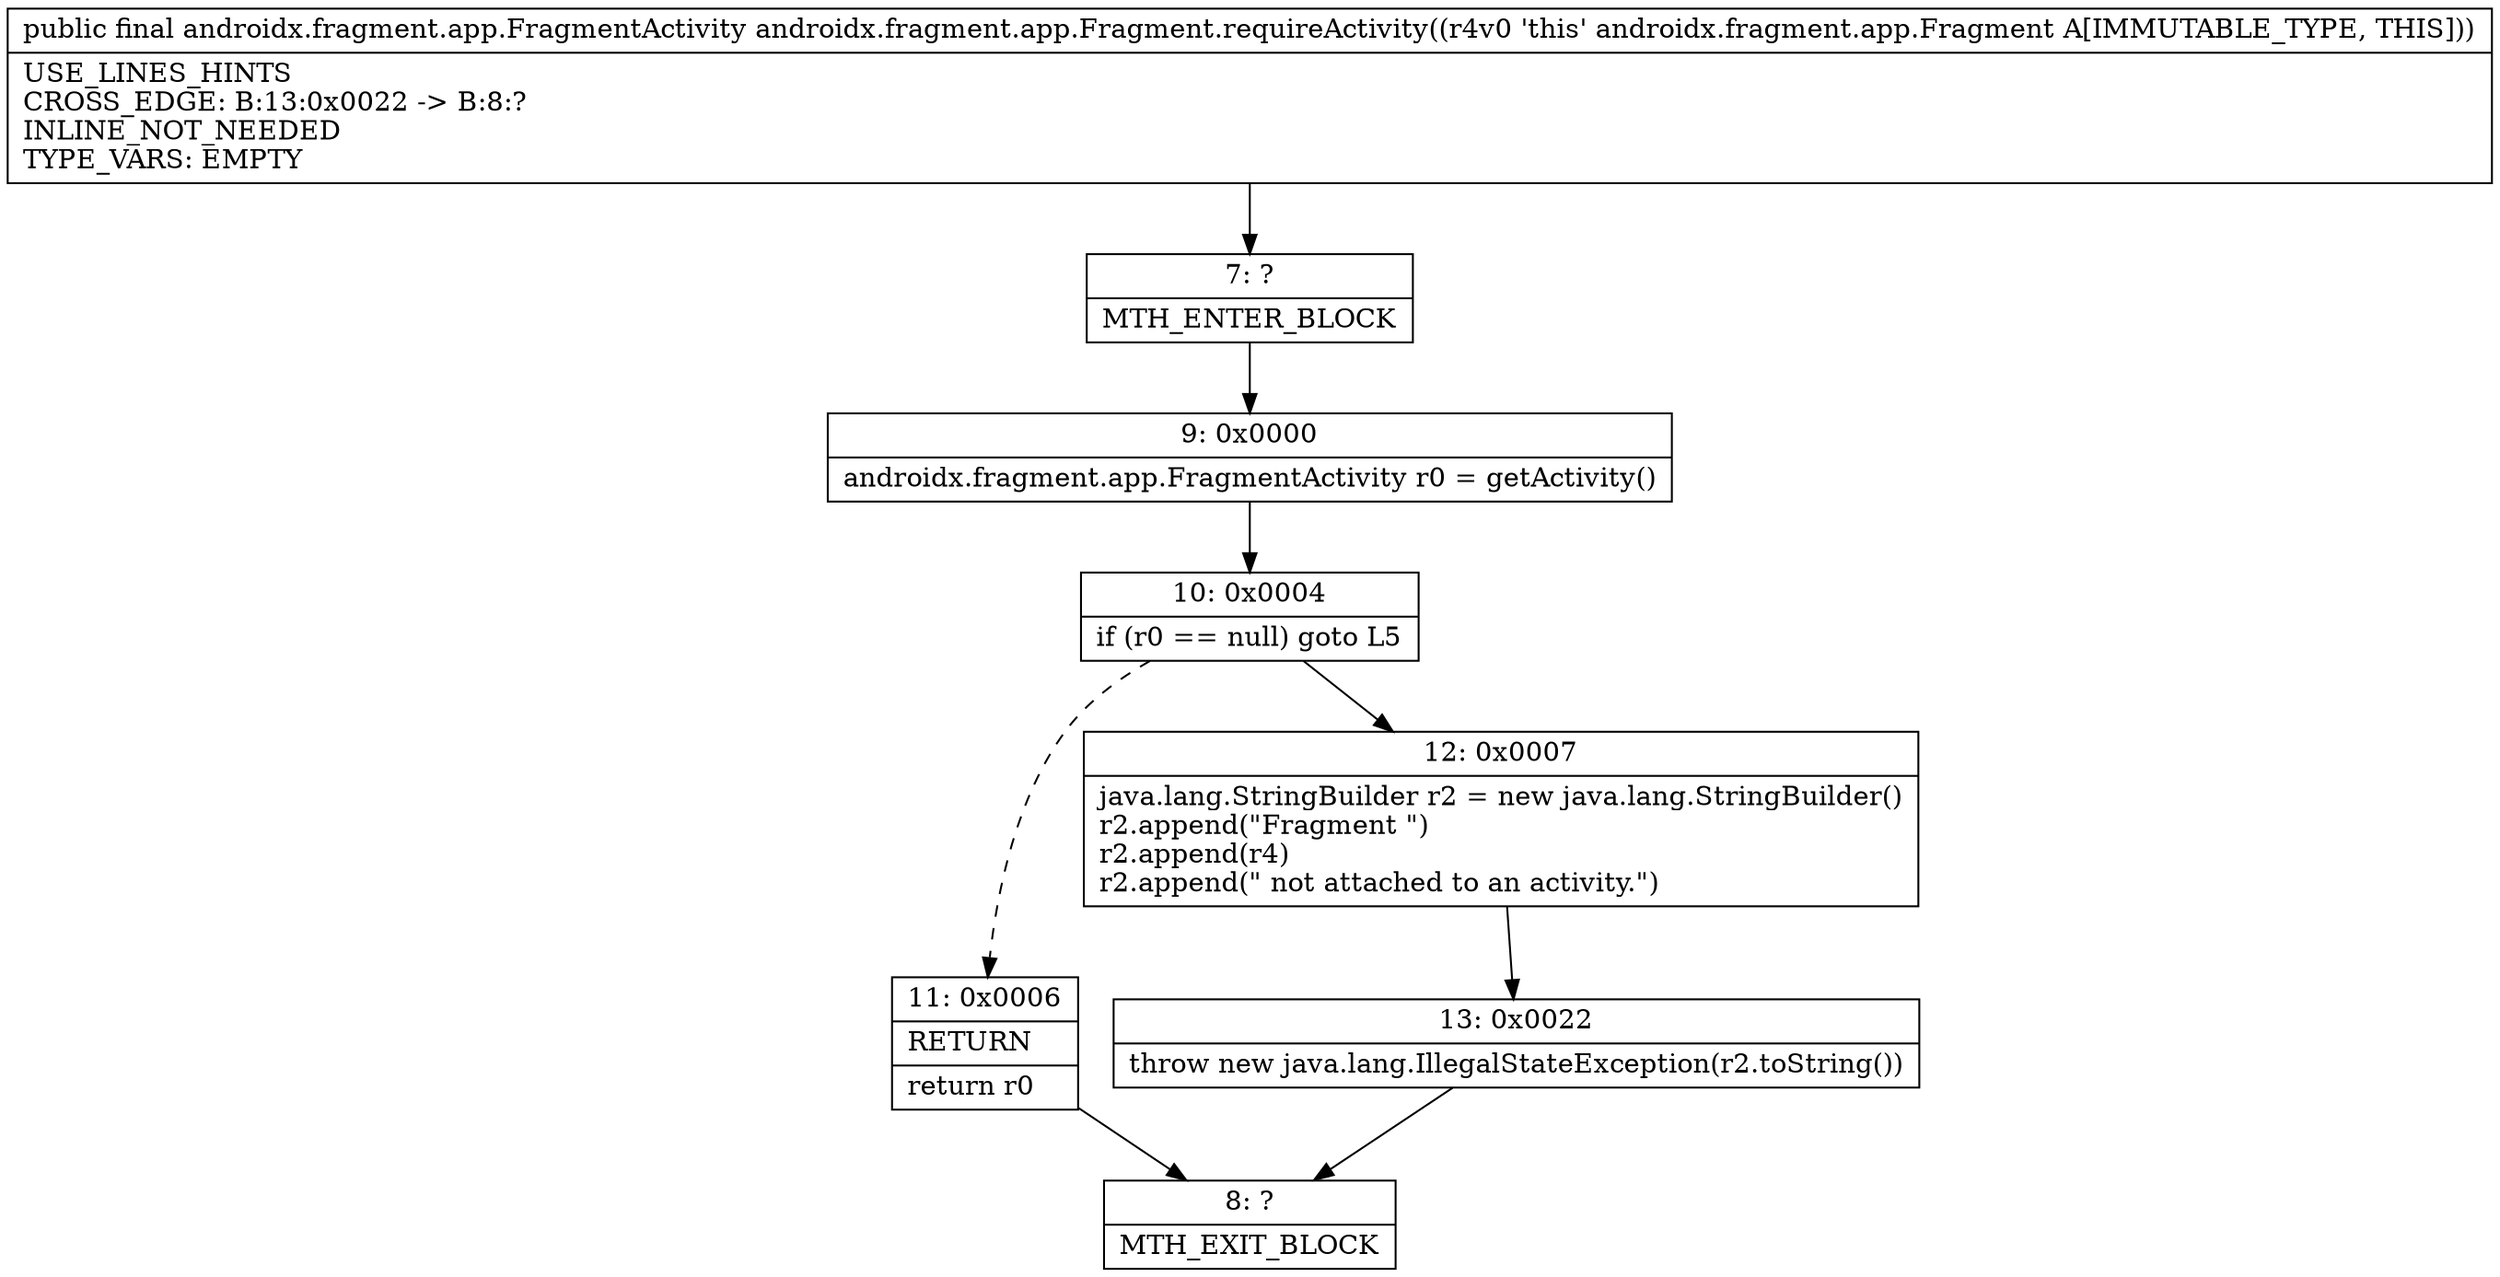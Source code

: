 digraph "CFG forandroidx.fragment.app.Fragment.requireActivity()Landroidx\/fragment\/app\/FragmentActivity;" {
Node_7 [shape=record,label="{7\:\ ?|MTH_ENTER_BLOCK\l}"];
Node_9 [shape=record,label="{9\:\ 0x0000|androidx.fragment.app.FragmentActivity r0 = getActivity()\l}"];
Node_10 [shape=record,label="{10\:\ 0x0004|if (r0 == null) goto L5\l}"];
Node_11 [shape=record,label="{11\:\ 0x0006|RETURN\l|return r0\l}"];
Node_8 [shape=record,label="{8\:\ ?|MTH_EXIT_BLOCK\l}"];
Node_12 [shape=record,label="{12\:\ 0x0007|java.lang.StringBuilder r2 = new java.lang.StringBuilder()\lr2.append(\"Fragment \")\lr2.append(r4)\lr2.append(\" not attached to an activity.\")\l}"];
Node_13 [shape=record,label="{13\:\ 0x0022|throw new java.lang.IllegalStateException(r2.toString())\l}"];
MethodNode[shape=record,label="{public final androidx.fragment.app.FragmentActivity androidx.fragment.app.Fragment.requireActivity((r4v0 'this' androidx.fragment.app.Fragment A[IMMUTABLE_TYPE, THIS]))  | USE_LINES_HINTS\lCROSS_EDGE: B:13:0x0022 \-\> B:8:?\lINLINE_NOT_NEEDED\lTYPE_VARS: EMPTY\l}"];
MethodNode -> Node_7;Node_7 -> Node_9;
Node_9 -> Node_10;
Node_10 -> Node_11[style=dashed];
Node_10 -> Node_12;
Node_11 -> Node_8;
Node_12 -> Node_13;
Node_13 -> Node_8;
}

